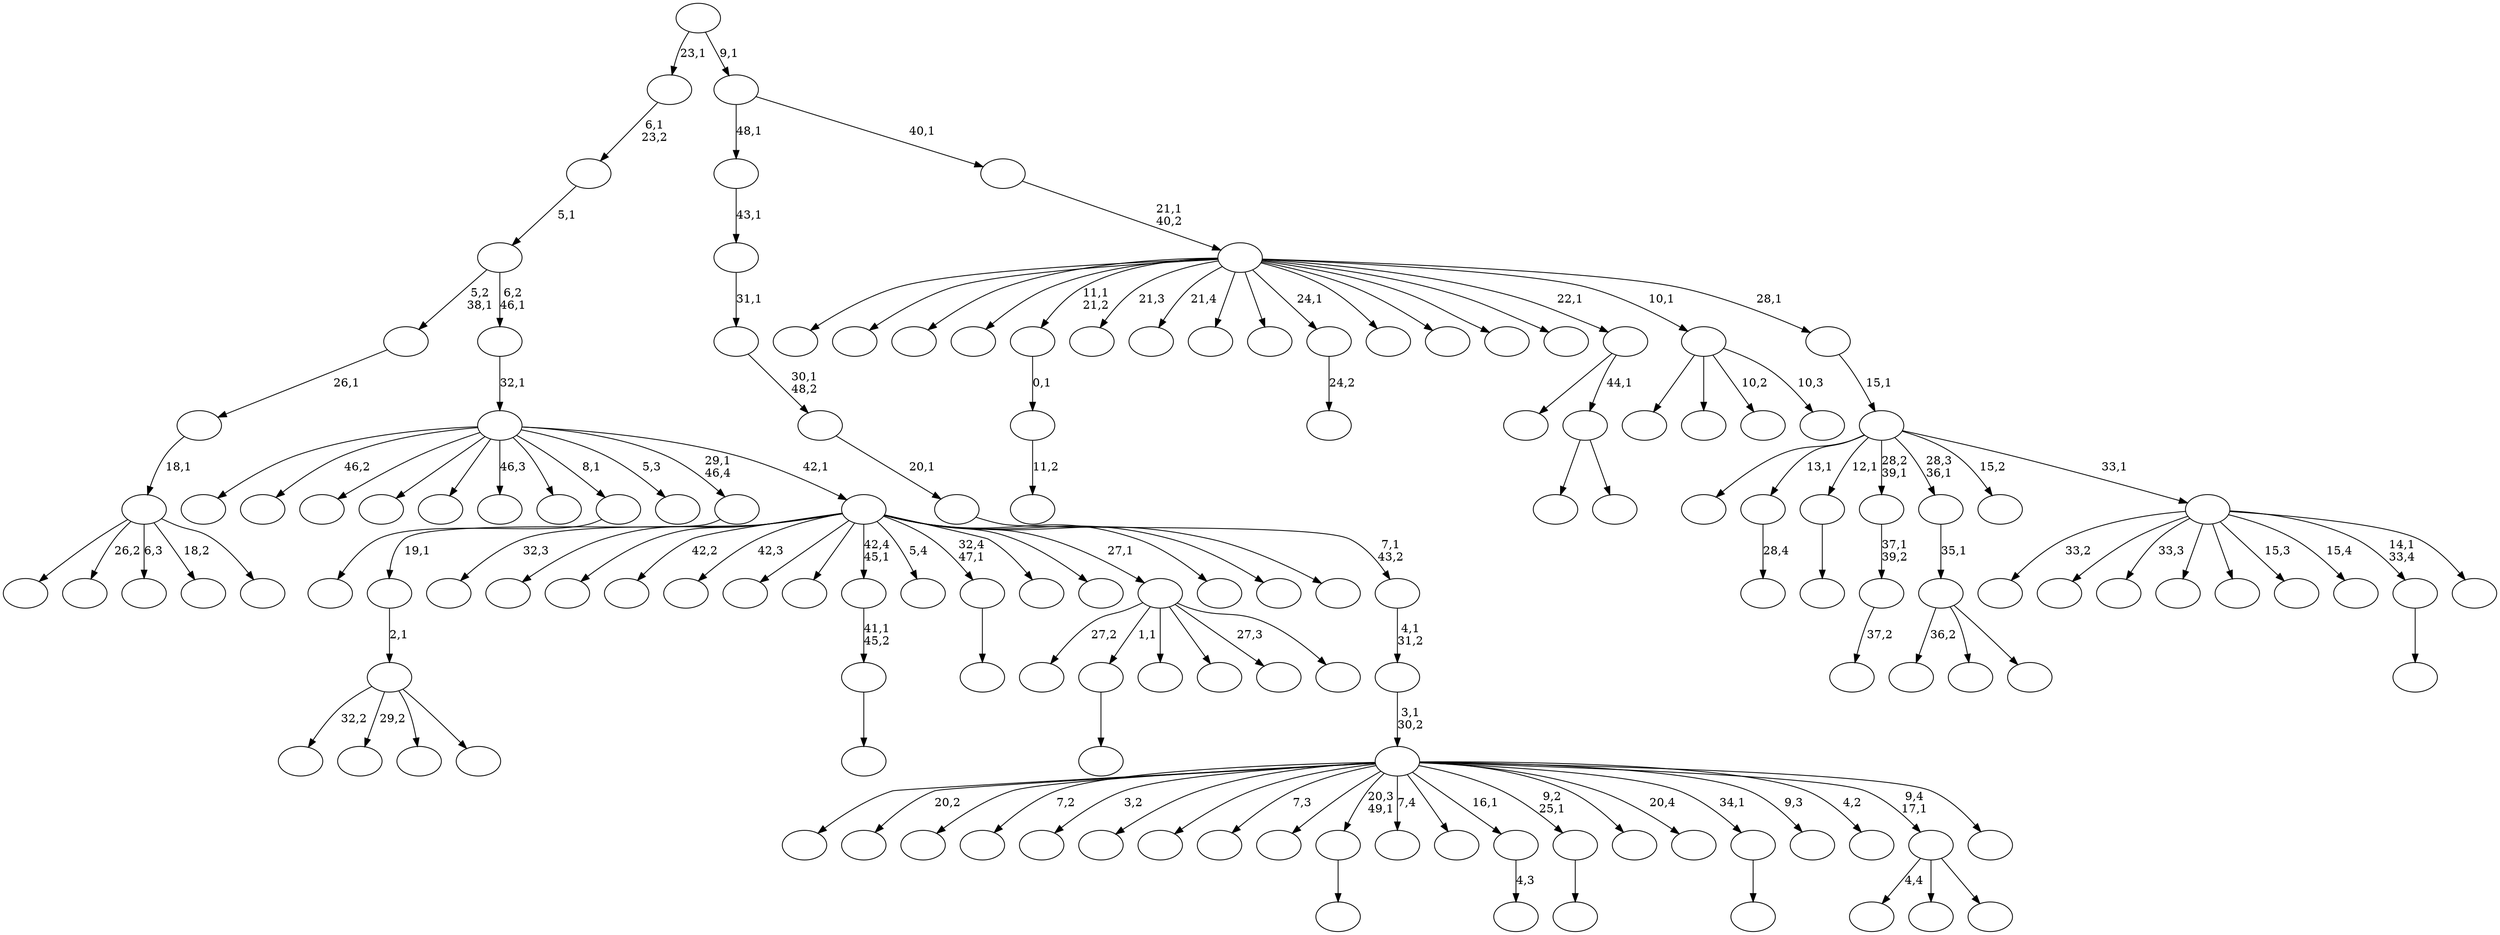 digraph T {
	150 [label=""]
	149 [label=""]
	148 [label=""]
	147 [label=""]
	146 [label=""]
	145 [label=""]
	144 [label=""]
	143 [label=""]
	142 [label=""]
	141 [label=""]
	140 [label=""]
	139 [label=""]
	138 [label=""]
	137 [label=""]
	136 [label=""]
	135 [label=""]
	134 [label=""]
	133 [label=""]
	132 [label=""]
	131 [label=""]
	130 [label=""]
	129 [label=""]
	128 [label=""]
	127 [label=""]
	126 [label=""]
	125 [label=""]
	124 [label=""]
	123 [label=""]
	122 [label=""]
	121 [label=""]
	120 [label=""]
	119 [label=""]
	118 [label=""]
	117 [label=""]
	116 [label=""]
	115 [label=""]
	114 [label=""]
	113 [label=""]
	112 [label=""]
	111 [label=""]
	110 [label=""]
	109 [label=""]
	108 [label=""]
	107 [label=""]
	106 [label=""]
	105 [label=""]
	104 [label=""]
	103 [label=""]
	102 [label=""]
	101 [label=""]
	100 [label=""]
	99 [label=""]
	98 [label=""]
	97 [label=""]
	96 [label=""]
	95 [label=""]
	94 [label=""]
	93 [label=""]
	92 [label=""]
	91 [label=""]
	90 [label=""]
	89 [label=""]
	88 [label=""]
	87 [label=""]
	86 [label=""]
	85 [label=""]
	84 [label=""]
	83 [label=""]
	82 [label=""]
	81 [label=""]
	80 [label=""]
	79 [label=""]
	78 [label=""]
	77 [label=""]
	76 [label=""]
	75 [label=""]
	74 [label=""]
	73 [label=""]
	72 [label=""]
	71 [label=""]
	70 [label=""]
	69 [label=""]
	68 [label=""]
	67 [label=""]
	66 [label=""]
	65 [label=""]
	64 [label=""]
	63 [label=""]
	62 [label=""]
	61 [label=""]
	60 [label=""]
	59 [label=""]
	58 [label=""]
	57 [label=""]
	56 [label=""]
	55 [label=""]
	54 [label=""]
	53 [label=""]
	52 [label=""]
	51 [label=""]
	50 [label=""]
	49 [label=""]
	48 [label=""]
	47 [label=""]
	46 [label=""]
	45 [label=""]
	44 [label=""]
	43 [label=""]
	42 [label=""]
	41 [label=""]
	40 [label=""]
	39 [label=""]
	38 [label=""]
	37 [label=""]
	36 [label=""]
	35 [label=""]
	34 [label=""]
	33 [label=""]
	32 [label=""]
	31 [label=""]
	30 [label=""]
	29 [label=""]
	28 [label=""]
	27 [label=""]
	26 [label=""]
	25 [label=""]
	24 [label=""]
	23 [label=""]
	22 [label=""]
	21 [label=""]
	20 [label=""]
	19 [label=""]
	18 [label=""]
	17 [label=""]
	16 [label=""]
	15 [label=""]
	14 [label=""]
	13 [label=""]
	12 [label=""]
	11 [label=""]
	10 [label=""]
	9 [label=""]
	8 [label=""]
	7 [label=""]
	6 [label=""]
	5 [label=""]
	4 [label=""]
	3 [label=""]
	2 [label=""]
	1 [label=""]
	0 [label=""]
	138 -> 139 [label="28,4"]
	118 -> 119 [label="11,2"]
	117 -> 118 [label="0,1"]
	114 -> 115 [label=""]
	111 -> 112 [label=""]
	109 -> 110 [label="37,2"]
	108 -> 109 [label="37,1\n39,2"]
	102 -> 103 [label="4,3"]
	100 -> 101 [label=""]
	94 -> 133 [label="36,2"]
	94 -> 128 [label=""]
	94 -> 95 [label=""]
	93 -> 94 [label="35,1"]
	89 -> 90 [label=""]
	85 -> 86 [label=""]
	79 -> 80 [label="24,2"]
	74 -> 75 [label=""]
	72 -> 73 [label=""]
	71 -> 72 [label="41,1\n45,2"]
	63 -> 106 [label="4,4"]
	63 -> 92 [label=""]
	63 -> 64 [label=""]
	61 -> 62 [label=""]
	50 -> 130 [label="32,2"]
	50 -> 65 [label="29,2"]
	50 -> 58 [label=""]
	50 -> 51 [label=""]
	49 -> 50 [label="2,1"]
	48 -> 49 [label="19,1"]
	45 -> 126 [label=""]
	45 -> 120 [label="26,2"]
	45 -> 59 [label="6,3"]
	45 -> 47 [label="18,2"]
	45 -> 46 [label=""]
	44 -> 45 [label="18,1"]
	43 -> 44 [label="26,1"]
	34 -> 35 [label=""]
	32 -> 40 [label=""]
	32 -> 33 [label=""]
	31 -> 122 [label=""]
	31 -> 32 [label="44,1"]
	29 -> 125 [label="27,2"]
	29 -> 85 [label="1,1"]
	29 -> 84 [label=""]
	29 -> 56 [label=""]
	29 -> 41 [label="27,3"]
	29 -> 30 [label=""]
	25 -> 67 [label=""]
	25 -> 42 [label=""]
	25 -> 27 [label="10,2"]
	25 -> 26 [label="10,3"]
	22 -> 148 [label="32,3"]
	22 -> 145 [label=""]
	22 -> 141 [label=""]
	22 -> 105 [label="42,2"]
	22 -> 104 [label="42,3"]
	22 -> 82 [label=""]
	22 -> 76 [label=""]
	22 -> 71 [label="42,4\n45,1"]
	22 -> 69 [label="5,4"]
	22 -> 61 [label="32,4\n47,1"]
	22 -> 54 [label=""]
	22 -> 36 [label=""]
	22 -> 29 [label="27,1"]
	22 -> 28 [label=""]
	22 -> 24 [label=""]
	22 -> 23 [label=""]
	21 -> 144 [label=""]
	21 -> 131 [label="46,2"]
	21 -> 127 [label=""]
	21 -> 123 [label=""]
	21 -> 98 [label=""]
	21 -> 88 [label="46,3"]
	21 -> 87 [label=""]
	21 -> 74 [label="8,1"]
	21 -> 70 [label="5,3"]
	21 -> 48 [label="29,1\n46,4"]
	21 -> 22 [label="42,1"]
	20 -> 21 [label="32,1"]
	19 -> 43 [label="5,2\n38,1"]
	19 -> 20 [label="6,2\n46,1"]
	18 -> 19 [label="5,1"]
	17 -> 18 [label="6,1\n23,2"]
	15 -> 150 [label=""]
	15 -> 149 [label="20,2"]
	15 -> 140 [label=""]
	15 -> 137 [label="7,2"]
	15 -> 135 [label="3,2"]
	15 -> 134 [label=""]
	15 -> 132 [label=""]
	15 -> 129 [label="7,3"]
	15 -> 124 [label=""]
	15 -> 114 [label="20,3\n49,1"]
	15 -> 113 [label="7,4"]
	15 -> 107 [label=""]
	15 -> 102 [label="16,1"]
	15 -> 100 [label="9,2\n25,1"]
	15 -> 99 [label=""]
	15 -> 91 [label="20,4"]
	15 -> 89 [label="34,1"]
	15 -> 83 [label="9,3"]
	15 -> 78 [label="4,2"]
	15 -> 63 [label="9,4\n17,1"]
	15 -> 16 [label=""]
	14 -> 15 [label="3,1\n30,2"]
	13 -> 14 [label="4,1\n31,2"]
	12 -> 13 [label="7,1\n43,2"]
	11 -> 12 [label="20,1"]
	10 -> 11 [label="30,1\n48,2"]
	9 -> 10 [label="31,1"]
	8 -> 9 [label="43,1"]
	6 -> 142 [label="33,2"]
	6 -> 68 [label=""]
	6 -> 57 [label="33,3"]
	6 -> 55 [label=""]
	6 -> 53 [label=""]
	6 -> 39 [label="15,3"]
	6 -> 38 [label="15,4"]
	6 -> 34 [label="14,1\n33,4"]
	6 -> 7 [label=""]
	5 -> 147 [label=""]
	5 -> 138 [label="13,1"]
	5 -> 111 [label="12,1"]
	5 -> 108 [label="28,2\n39,1"]
	5 -> 93 [label="28,3\n36,1"]
	5 -> 37 [label="15,2"]
	5 -> 6 [label="33,1"]
	4 -> 5 [label="15,1"]
	3 -> 146 [label=""]
	3 -> 143 [label=""]
	3 -> 136 [label=""]
	3 -> 121 [label=""]
	3 -> 117 [label="11,1\n21,2"]
	3 -> 116 [label="21,3"]
	3 -> 97 [label="21,4"]
	3 -> 96 [label=""]
	3 -> 81 [label=""]
	3 -> 79 [label="24,1"]
	3 -> 77 [label=""]
	3 -> 66 [label=""]
	3 -> 60 [label=""]
	3 -> 52 [label=""]
	3 -> 31 [label="22,1"]
	3 -> 25 [label="10,1"]
	3 -> 4 [label="28,1"]
	2 -> 3 [label="21,1\n40,2"]
	1 -> 8 [label="48,1"]
	1 -> 2 [label="40,1"]
	0 -> 17 [label="23,1"]
	0 -> 1 [label="9,1"]
}
